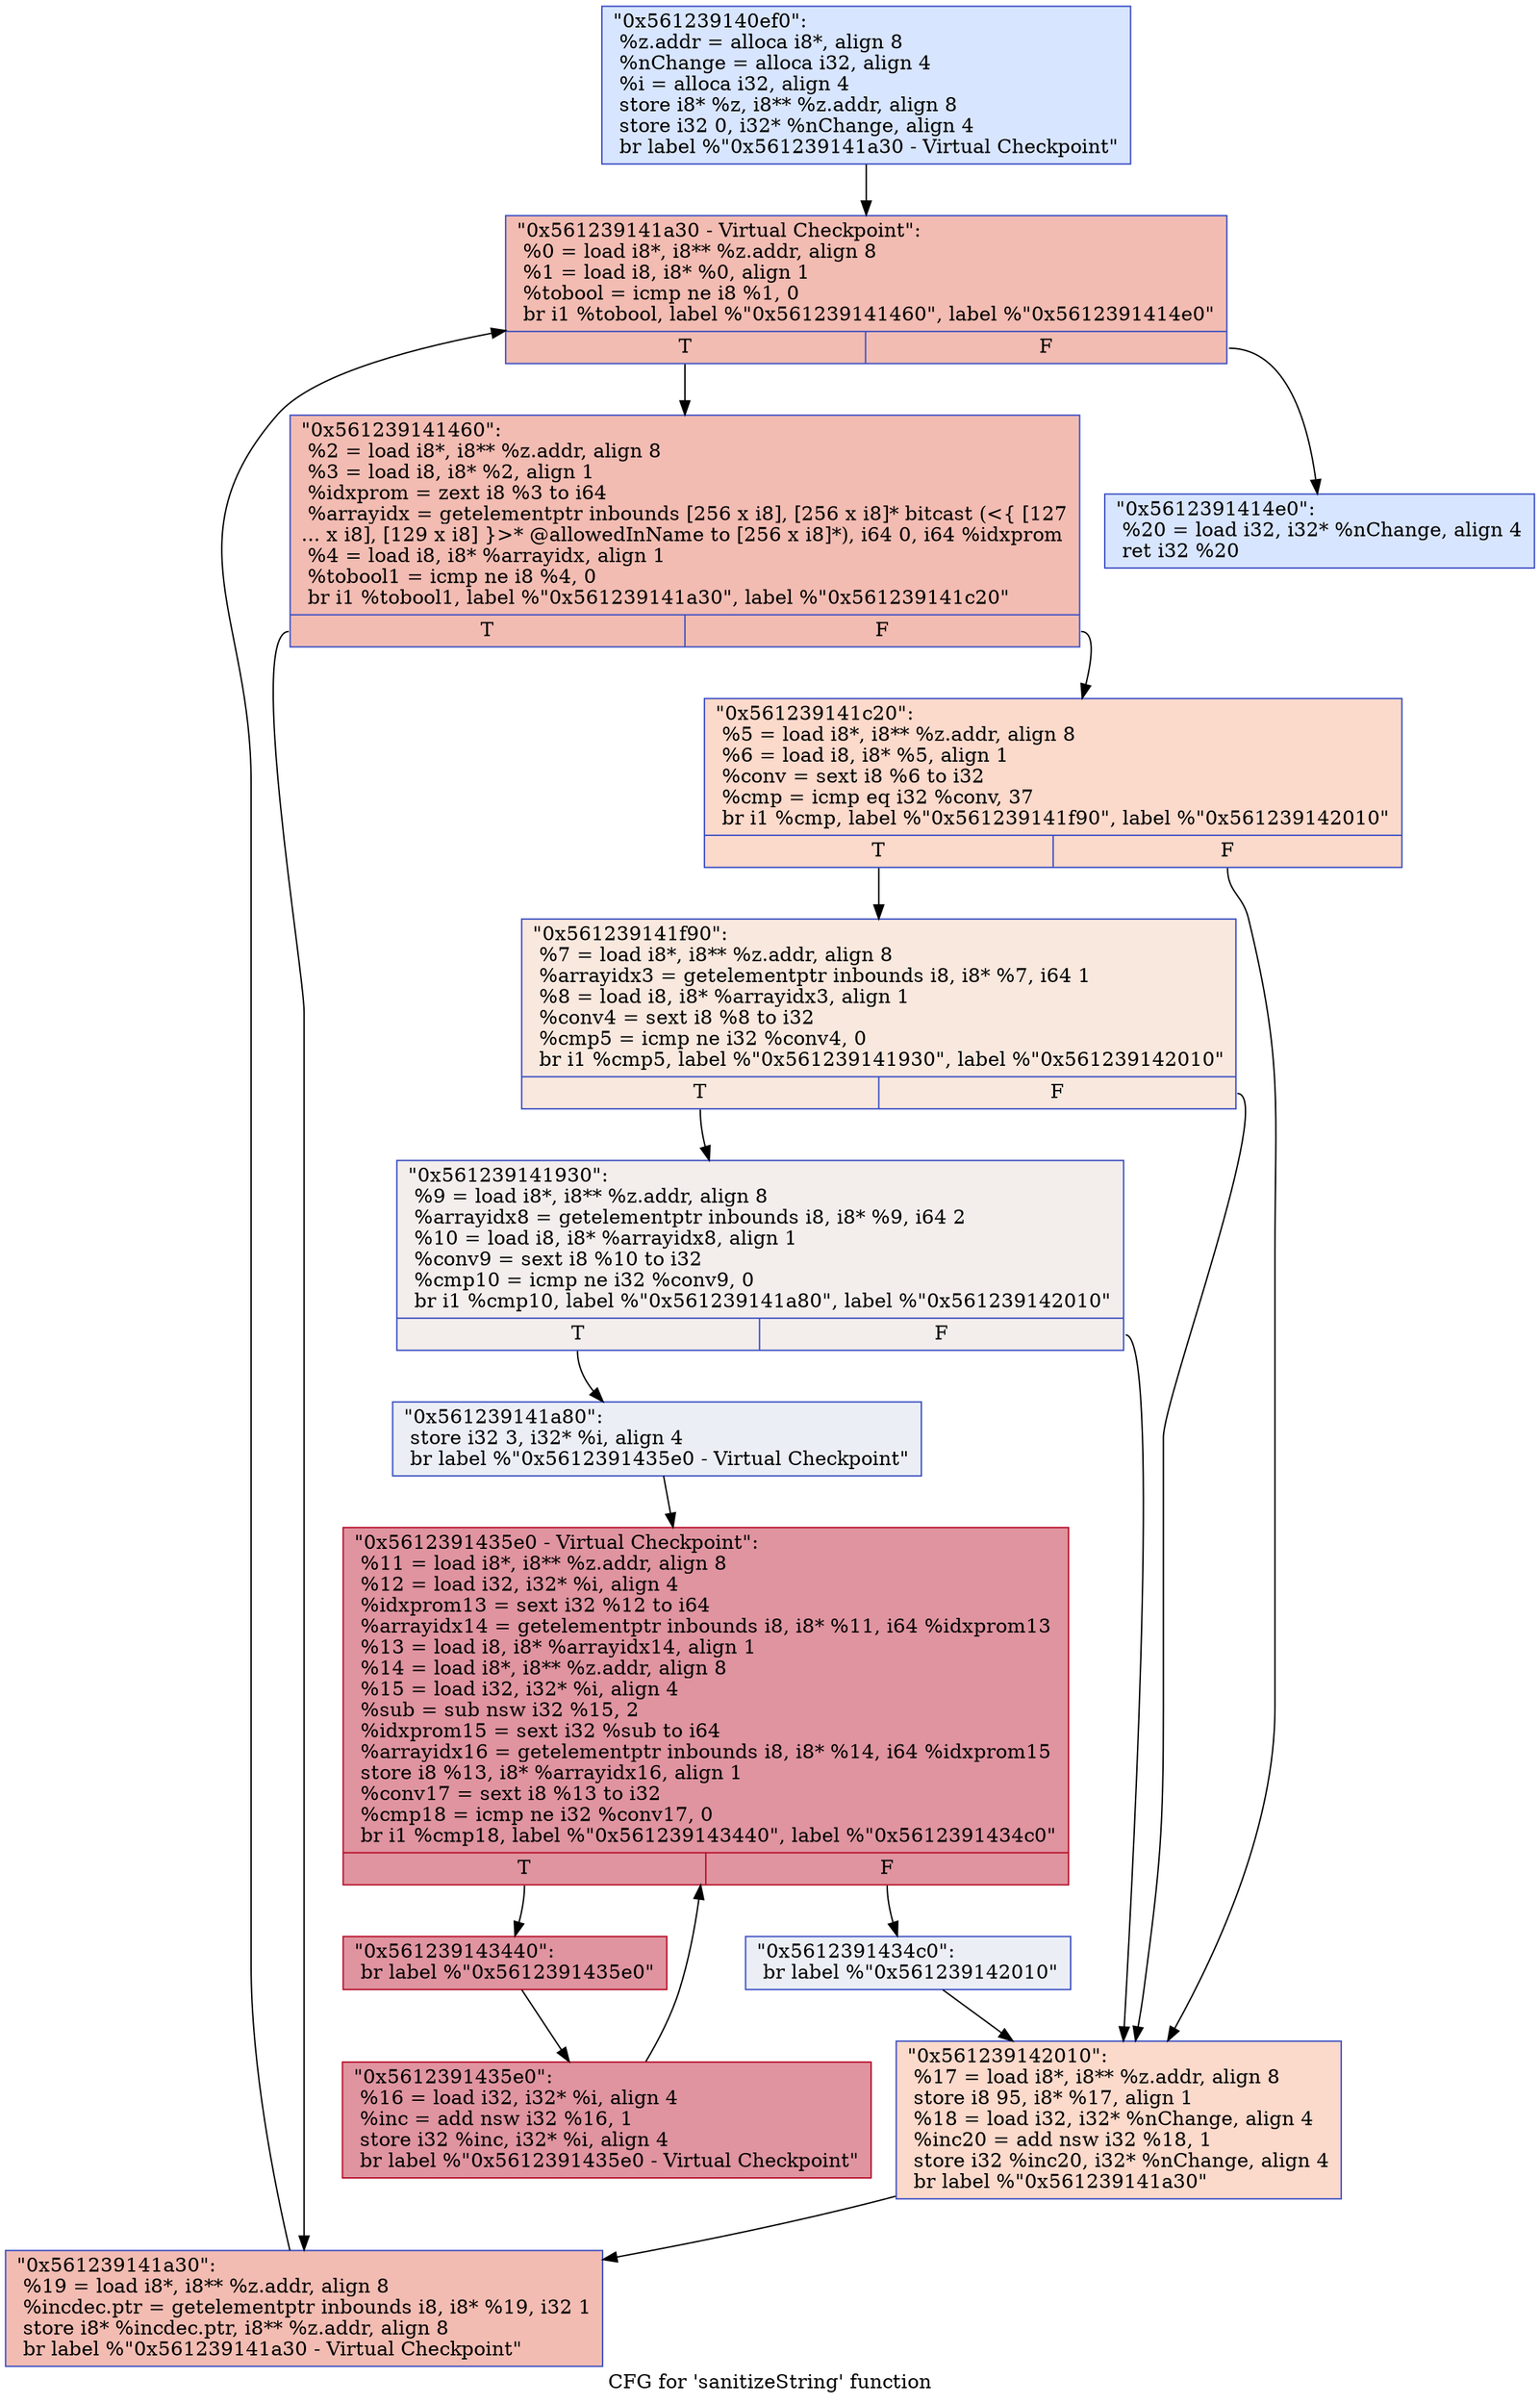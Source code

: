 digraph "CFG for 'sanitizeString' function" {
	label="CFG for 'sanitizeString' function";

	Node0x561239140ef0 [shape=record,color="#3d50c3ff", style=filled, fillcolor="#a7c5fe70",label="{\"0x561239140ef0\":\l  %z.addr = alloca i8*, align 8\l  %nChange = alloca i32, align 4\l  %i = alloca i32, align 4\l  store i8* %z, i8** %z.addr, align 8\l  store i32 0, i32* %nChange, align 4\l  br label %\"0x561239141a30 - Virtual Checkpoint\"\l}"];
	Node0x561239140ef0 -> Node0x5612391411f0;
	Node0x5612391411f0 [shape=record,color="#3d50c3ff", style=filled, fillcolor="#e1675170",label="{\"0x561239141a30 - Virtual Checkpoint\":            \l  %0 = load i8*, i8** %z.addr, align 8\l  %1 = load i8, i8* %0, align 1\l  %tobool = icmp ne i8 %1, 0\l  br i1 %tobool, label %\"0x561239141460\", label %\"0x5612391414e0\"\l|{<s0>T|<s1>F}}"];
	Node0x5612391411f0:s0 -> Node0x561239141460;
	Node0x5612391411f0:s1 -> Node0x5612391414e0;
	Node0x561239141460 [shape=record,color="#3d50c3ff", style=filled, fillcolor="#e1675170",label="{\"0x561239141460\":                                 \l  %2 = load i8*, i8** %z.addr, align 8\l  %3 = load i8, i8* %2, align 1\l  %idxprom = zext i8 %3 to i64\l  %arrayidx = getelementptr inbounds [256 x i8], [256 x i8]* bitcast (\<\{ [127\l... x i8], [129 x i8] \}\>* @allowedInName to [256 x i8]*), i64 0, i64 %idxprom\l  %4 = load i8, i8* %arrayidx, align 1\l  %tobool1 = icmp ne i8 %4, 0\l  br i1 %tobool1, label %\"0x561239141a30\", label %\"0x561239141c20\"\l|{<s0>T|<s1>F}}"];
	Node0x561239141460:s0 -> Node0x561239141a30;
	Node0x561239141460:s1 -> Node0x561239141c20;
	Node0x561239141c20 [shape=record,color="#3d50c3ff", style=filled, fillcolor="#f7a88970",label="{\"0x561239141c20\":                                 \l  %5 = load i8*, i8** %z.addr, align 8\l  %6 = load i8, i8* %5, align 1\l  %conv = sext i8 %6 to i32\l  %cmp = icmp eq i32 %conv, 37\l  br i1 %cmp, label %\"0x561239141f90\", label %\"0x561239142010\"\l|{<s0>T|<s1>F}}"];
	Node0x561239141c20:s0 -> Node0x561239141f90;
	Node0x561239141c20:s1 -> Node0x561239142010;
	Node0x561239141f90 [shape=record,color="#3d50c3ff", style=filled, fillcolor="#f2cab570",label="{\"0x561239141f90\":                                 \l  %7 = load i8*, i8** %z.addr, align 8\l  %arrayidx3 = getelementptr inbounds i8, i8* %7, i64 1\l  %8 = load i8, i8* %arrayidx3, align 1\l  %conv4 = sext i8 %8 to i32\l  %cmp5 = icmp ne i32 %conv4, 0\l  br i1 %cmp5, label %\"0x561239141930\", label %\"0x561239142010\"\l|{<s0>T|<s1>F}}"];
	Node0x561239141f90:s0 -> Node0x561239141930;
	Node0x561239141f90:s1 -> Node0x561239142010;
	Node0x561239141930 [shape=record,color="#3d50c3ff", style=filled, fillcolor="#e3d9d370",label="{\"0x561239141930\":                                 \l  %9 = load i8*, i8** %z.addr, align 8\l  %arrayidx8 = getelementptr inbounds i8, i8* %9, i64 2\l  %10 = load i8, i8* %arrayidx8, align 1\l  %conv9 = sext i8 %10 to i32\l  %cmp10 = icmp ne i32 %conv9, 0\l  br i1 %cmp10, label %\"0x561239141a80\", label %\"0x561239142010\"\l|{<s0>T|<s1>F}}"];
	Node0x561239141930:s0 -> Node0x561239141a80;
	Node0x561239141930:s1 -> Node0x561239142010;
	Node0x561239141a80 [shape=record,color="#3d50c3ff", style=filled, fillcolor="#d1dae970",label="{\"0x561239141a80\":                                 \l  store i32 3, i32* %i, align 4\l  br label %\"0x5612391435e0 - Virtual Checkpoint\"\l}"];
	Node0x561239141a80 -> Node0x561239141bb0;
	Node0x561239141bb0 [shape=record,color="#b70d28ff", style=filled, fillcolor="#b70d2870",label="{\"0x5612391435e0 - Virtual Checkpoint\":            \l  %11 = load i8*, i8** %z.addr, align 8\l  %12 = load i32, i32* %i, align 4\l  %idxprom13 = sext i32 %12 to i64\l  %arrayidx14 = getelementptr inbounds i8, i8* %11, i64 %idxprom13\l  %13 = load i8, i8* %arrayidx14, align 1\l  %14 = load i8*, i8** %z.addr, align 8\l  %15 = load i32, i32* %i, align 4\l  %sub = sub nsw i32 %15, 2\l  %idxprom15 = sext i32 %sub to i64\l  %arrayidx16 = getelementptr inbounds i8, i8* %14, i64 %idxprom15\l  store i8 %13, i8* %arrayidx16, align 1\l  %conv17 = sext i8 %13 to i32\l  %cmp18 = icmp ne i32 %conv17, 0\l  br i1 %cmp18, label %\"0x561239143440\", label %\"0x5612391434c0\"\l|{<s0>T|<s1>F}}"];
	Node0x561239141bb0:s0 -> Node0x561239143440;
	Node0x561239141bb0:s1 -> Node0x5612391434c0;
	Node0x561239143440 [shape=record,color="#b70d28ff", style=filled, fillcolor="#b70d2870",label="{\"0x561239143440\":                                 \l  br label %\"0x5612391435e0\"\l}"];
	Node0x561239143440 -> Node0x5612391435e0;
	Node0x5612391435e0 [shape=record,color="#b70d28ff", style=filled, fillcolor="#b70d2870",label="{\"0x5612391435e0\":                                 \l  %16 = load i32, i32* %i, align 4\l  %inc = add nsw i32 %16, 1\l  store i32 %inc, i32* %i, align 4\l  br label %\"0x5612391435e0 - Virtual Checkpoint\"\l}"];
	Node0x5612391435e0 -> Node0x561239141bb0;
	Node0x5612391434c0 [shape=record,color="#3d50c3ff", style=filled, fillcolor="#d1dae970",label="{\"0x5612391434c0\":                                 \l  br label %\"0x561239142010\"\l}"];
	Node0x5612391434c0 -> Node0x561239142010;
	Node0x561239142010 [shape=record,color="#3d50c3ff", style=filled, fillcolor="#f7a88970",label="{\"0x561239142010\":                                 \l  %17 = load i8*, i8** %z.addr, align 8\l  store i8 95, i8* %17, align 1\l  %18 = load i32, i32* %nChange, align 4\l  %inc20 = add nsw i32 %18, 1\l  store i32 %inc20, i32* %nChange, align 4\l  br label %\"0x561239141a30\"\l}"];
	Node0x561239142010 -> Node0x561239141a30;
	Node0x561239141a30 [shape=record,color="#3d50c3ff", style=filled, fillcolor="#e1675170",label="{\"0x561239141a30\":                                 \l  %19 = load i8*, i8** %z.addr, align 8\l  %incdec.ptr = getelementptr inbounds i8, i8* %19, i32 1\l  store i8* %incdec.ptr, i8** %z.addr, align 8\l  br label %\"0x561239141a30 - Virtual Checkpoint\"\l}"];
	Node0x561239141a30 -> Node0x5612391411f0;
	Node0x5612391414e0 [shape=record,color="#3d50c3ff", style=filled, fillcolor="#a7c5fe70",label="{\"0x5612391414e0\":                                 \l  %20 = load i32, i32* %nChange, align 4\l  ret i32 %20\l}"];
}
